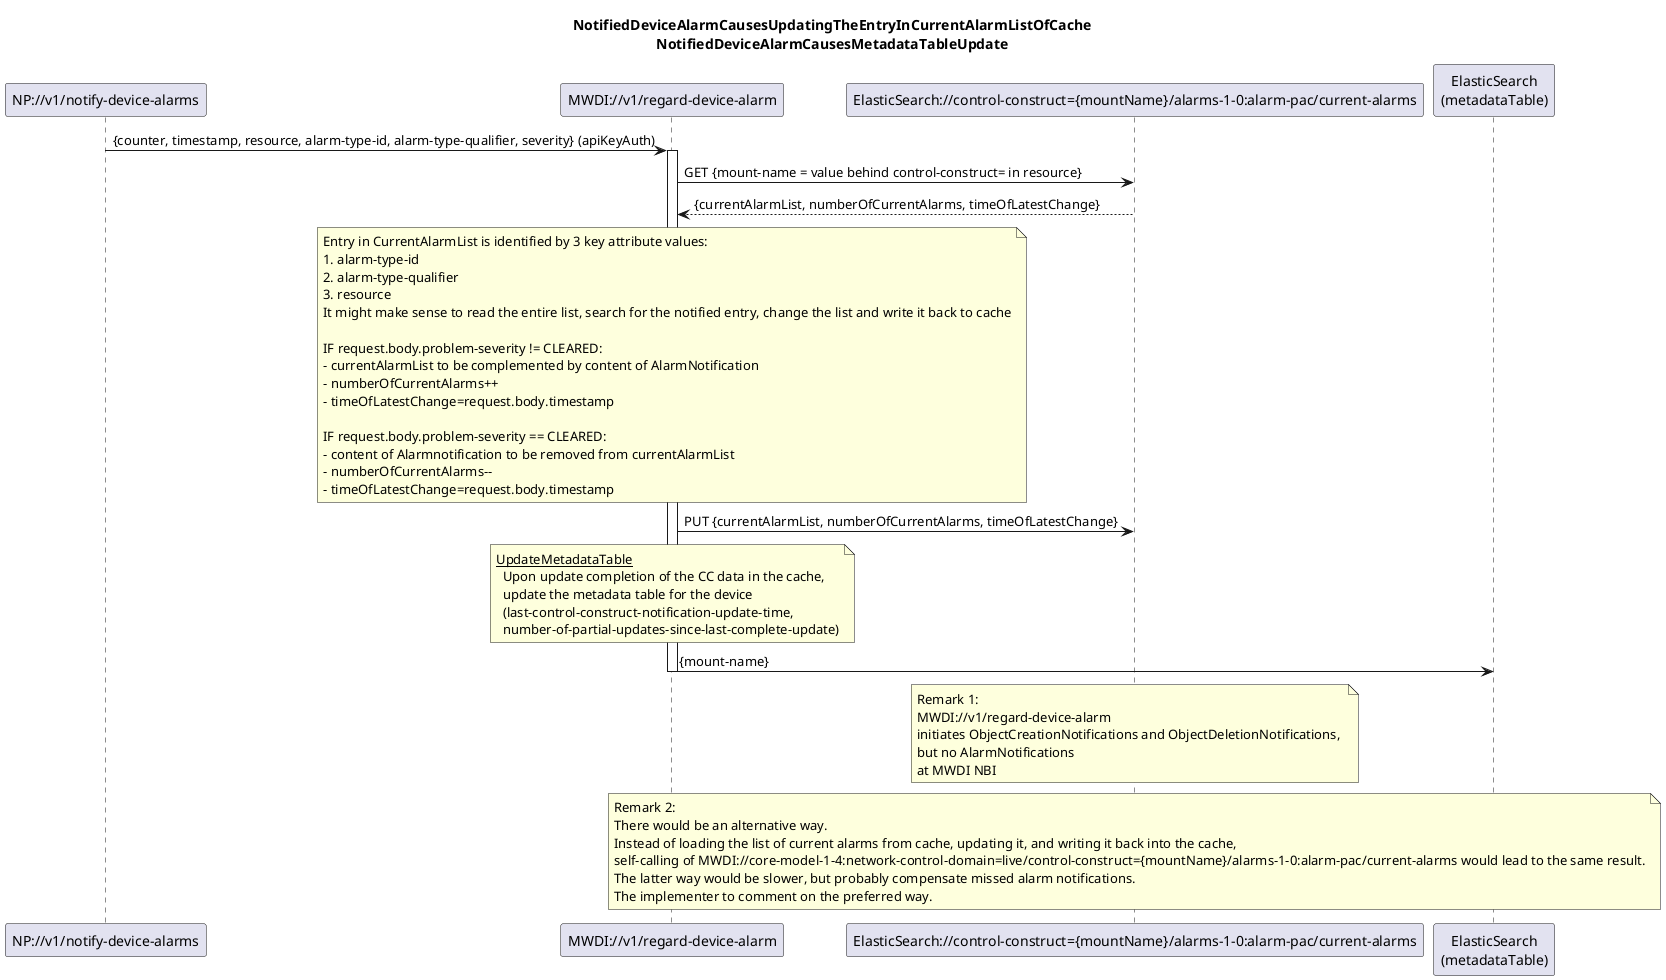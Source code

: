 @startuml -1022_NotificationBasedAlarmListUpdate

skinparam responseMessageBelowArrow true

title 
  NotifiedDeviceAlarmCausesUpdatingTheEntryInCurrentAlarmListOfCache
  NotifiedDeviceAlarmCausesMetadataTableUpdate
end title

participant "NP://v1/notify-device-alarms" as subscription
participant "MWDI://v1/regard-device-alarm" as regardAlarm
participant "ElasticSearch://control-construct={mountName}/alarms-1-0:alarm-pac/current-alarms" as CurrentAlarms
participant "ElasticSearch\n(metadataTable)" as es

subscription -> regardAlarm: {counter, timestamp, resource, alarm-type-id, alarm-type-qualifier, severity} (apiKeyAuth)
activate regardAlarm

regardAlarm -> CurrentAlarms: GET {mount-name = value behind control-construct= in resource}
CurrentAlarms --> regardAlarm: {currentAlarmList, numberOfCurrentAlarms, timeOfLatestChange}

note over regardAlarm
Entry in CurrentAlarmList is identified by 3 key attribute values:
1. alarm-type-id
2. alarm-type-qualifier
3. resource
It might make sense to read the entire list, search for the notified entry, change the list and write it back to cache

IF request.body.problem-severity != CLEARED:
- currentAlarmList to be complemented by content of AlarmNotification
- numberOfCurrentAlarms++
- timeOfLatestChange=request.body.timestamp

IF request.body.problem-severity == CLEARED:
- content of Alarmnotification to be removed from currentAlarmList
- numberOfCurrentAlarms--
- timeOfLatestChange=request.body.timestamp
end note

regardAlarm -> CurrentAlarms: PUT {currentAlarmList, numberOfCurrentAlarms, timeOfLatestChange}

note over regardAlarm
  <u>UpdateMetadataTable</u>
    Upon update completion of the CC data in the cache,
    update the metadata table for the device
    (last-control-construct-notification-update-time,
    number-of-partial-updates-since-last-complete-update)
end note
regardAlarm -> es: {mount-name}

deactivate regardAlarm

note over CurrentAlarms
Remark 1: 
MWDI://v1/regard-device-alarm 
initiates ObjectCreationNotifications and ObjectDeletionNotifications, 
but no AlarmNotifications 
at MWDI NBI
end note

note over CurrentAlarms
Remark 2: 
There would be an alternative way.
Instead of loading the list of current alarms from cache, updating it, and writing it back into the cache,
self-calling of MWDI://core-model-1-4:network-control-domain=live/control-construct={mountName}/alarms-1-0:alarm-pac/current-alarms would lead to the same result.
The latter way would be slower, but probably compensate missed alarm notifications.
The implementer to comment on the preferred way.
end note

@enduml